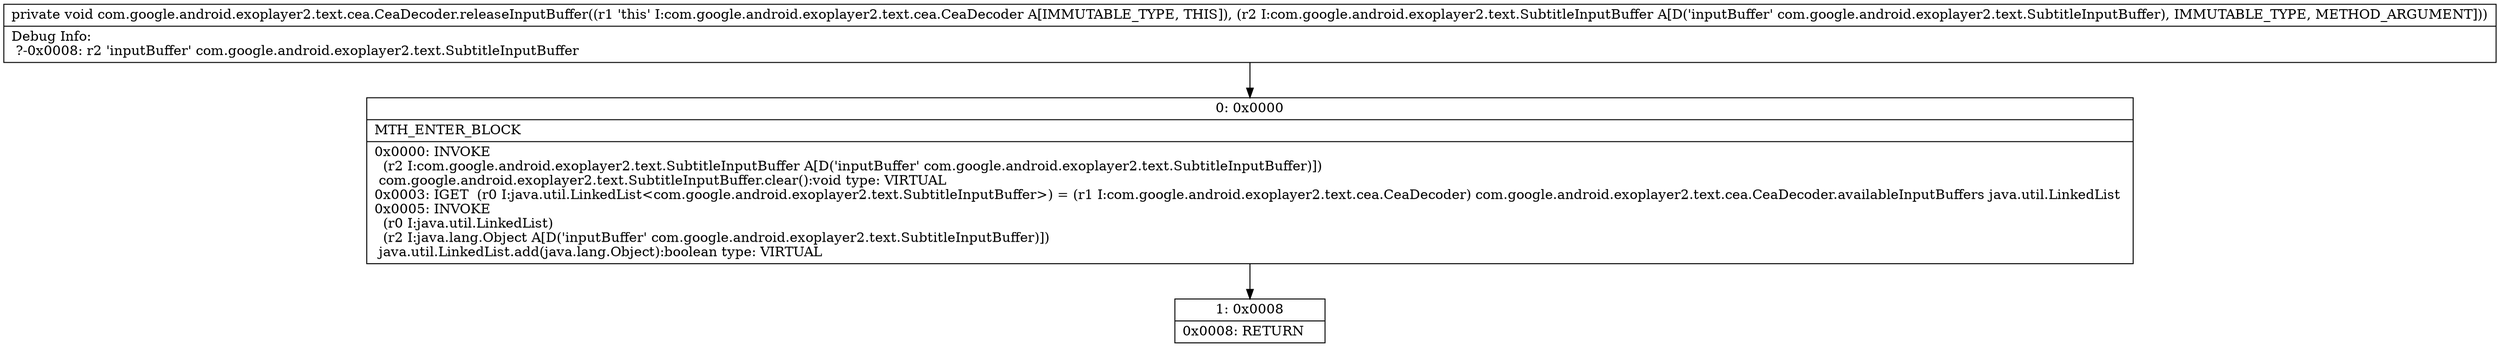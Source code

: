 digraph "CFG forcom.google.android.exoplayer2.text.cea.CeaDecoder.releaseInputBuffer(Lcom\/google\/android\/exoplayer2\/text\/SubtitleInputBuffer;)V" {
Node_0 [shape=record,label="{0\:\ 0x0000|MTH_ENTER_BLOCK\l|0x0000: INVOKE  \l  (r2 I:com.google.android.exoplayer2.text.SubtitleInputBuffer A[D('inputBuffer' com.google.android.exoplayer2.text.SubtitleInputBuffer)])\l com.google.android.exoplayer2.text.SubtitleInputBuffer.clear():void type: VIRTUAL \l0x0003: IGET  (r0 I:java.util.LinkedList\<com.google.android.exoplayer2.text.SubtitleInputBuffer\>) = (r1 I:com.google.android.exoplayer2.text.cea.CeaDecoder) com.google.android.exoplayer2.text.cea.CeaDecoder.availableInputBuffers java.util.LinkedList \l0x0005: INVOKE  \l  (r0 I:java.util.LinkedList)\l  (r2 I:java.lang.Object A[D('inputBuffer' com.google.android.exoplayer2.text.SubtitleInputBuffer)])\l java.util.LinkedList.add(java.lang.Object):boolean type: VIRTUAL \l}"];
Node_1 [shape=record,label="{1\:\ 0x0008|0x0008: RETURN   \l}"];
MethodNode[shape=record,label="{private void com.google.android.exoplayer2.text.cea.CeaDecoder.releaseInputBuffer((r1 'this' I:com.google.android.exoplayer2.text.cea.CeaDecoder A[IMMUTABLE_TYPE, THIS]), (r2 I:com.google.android.exoplayer2.text.SubtitleInputBuffer A[D('inputBuffer' com.google.android.exoplayer2.text.SubtitleInputBuffer), IMMUTABLE_TYPE, METHOD_ARGUMENT]))  | Debug Info:\l  ?\-0x0008: r2 'inputBuffer' com.google.android.exoplayer2.text.SubtitleInputBuffer\l}"];
MethodNode -> Node_0;
Node_0 -> Node_1;
}

